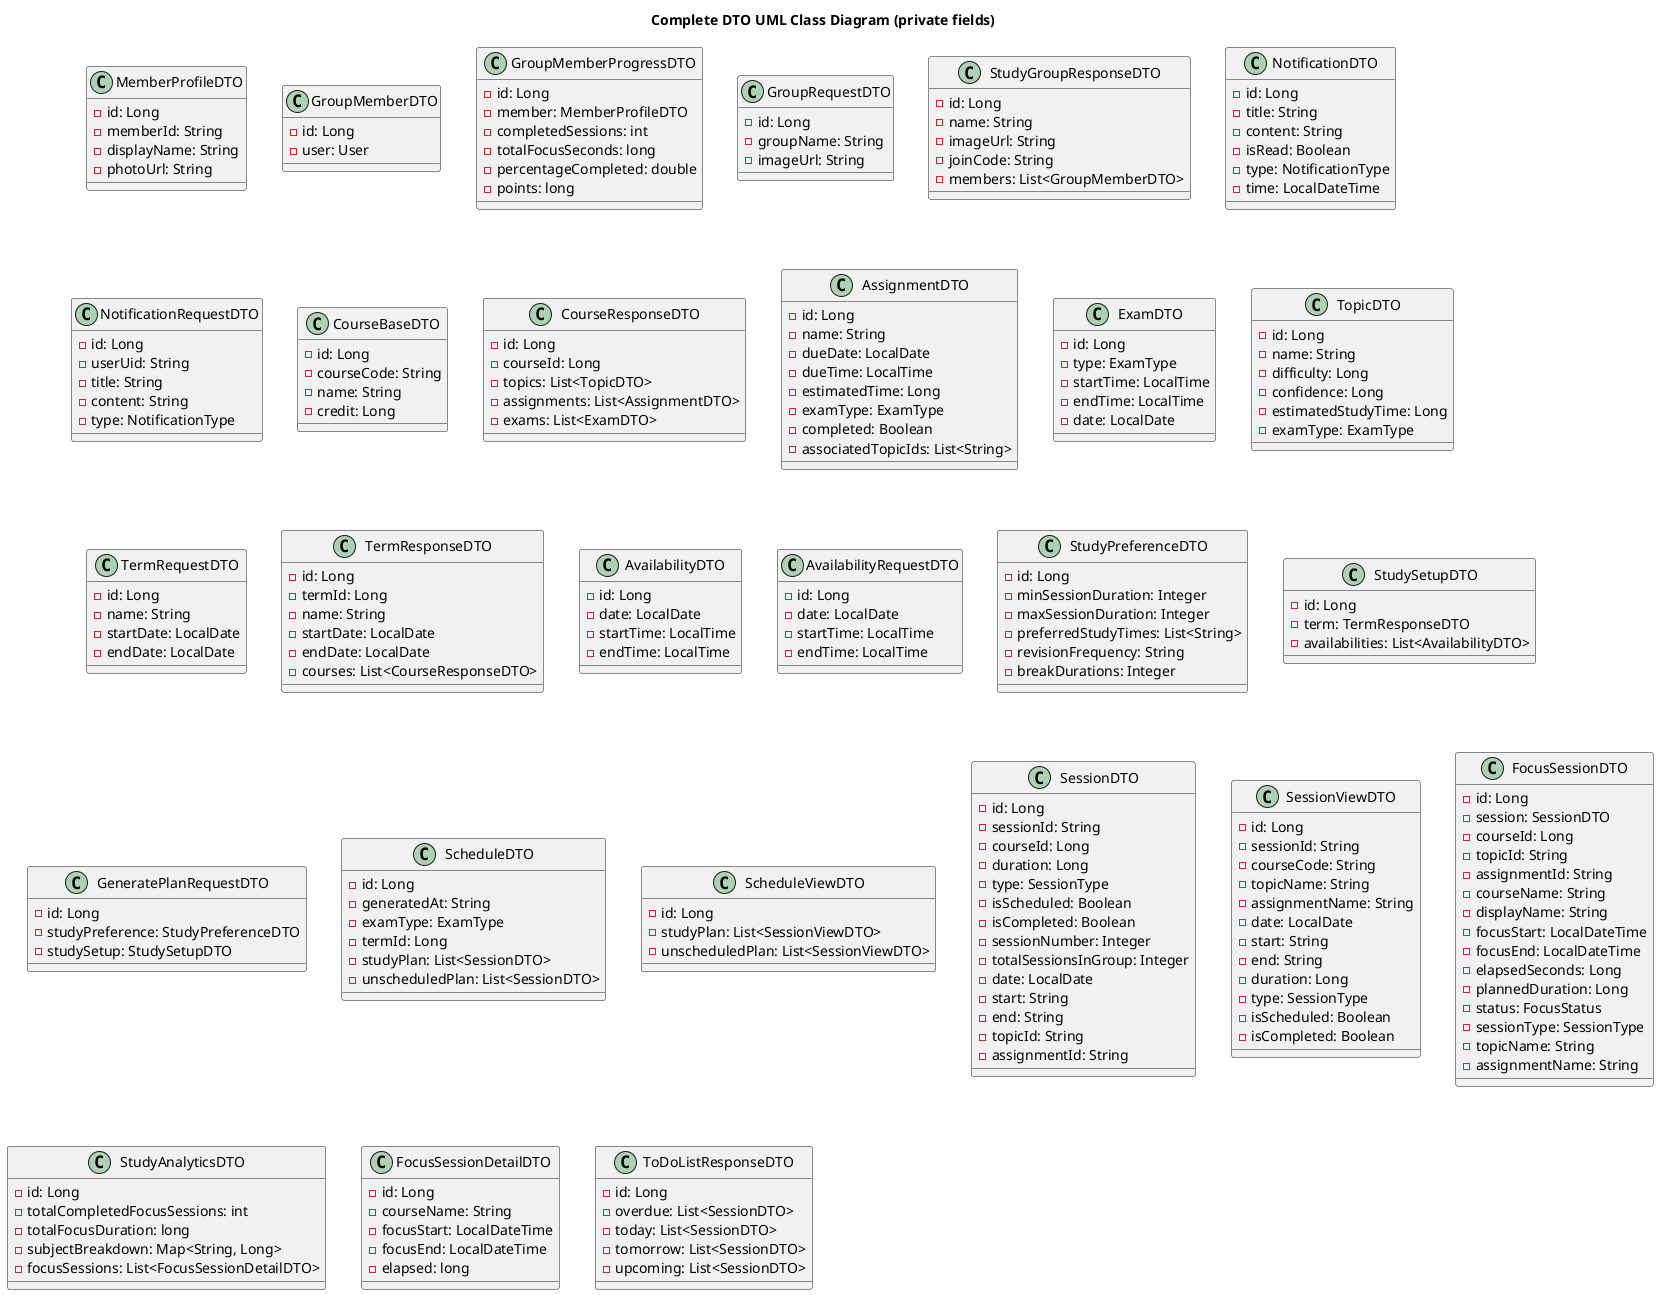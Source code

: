 @startuml
title Complete DTO UML Class Diagram (private fields)

class MemberProfileDTO {
    - id: Long
    - memberId: String
    - displayName: String
    - photoUrl: String
}

class GroupMemberDTO {
    - id: Long
    - user: User
}

class GroupMemberProgressDTO {
    - id: Long
    - member: MemberProfileDTO
    - completedSessions: int
    - totalFocusSeconds: long
    - percentageCompleted: double
    - points: long
}

class GroupRequestDTO {
    - id: Long
    - groupName: String
    - imageUrl: String
}

class StudyGroupResponseDTO {
    - id: Long
    - name: String
    - imageUrl: String
    - joinCode: String
    - members: List<GroupMemberDTO>
}

class NotificationDTO {
    - id: Long
    - title: String
    - content: String
    - isRead: Boolean
    - type: NotificationType
    - time: LocalDateTime
}

class NotificationRequestDTO {
    - id: Long
    - userUid: String
    - title: String
    - content: String
    - type: NotificationType
}

class CourseBaseDTO {
    - id: Long
    - courseCode: String
    - name: String
    - credit: Long
}

class CourseResponseDTO {
    - id: Long
    - courseId: Long
    - topics: List<TopicDTO>
    - assignments: List<AssignmentDTO>
    - exams: List<ExamDTO>
}

class AssignmentDTO {
    - id: Long
    - name: String
    - dueDate: LocalDate
    - dueTime: LocalTime
    - estimatedTime: Long
    - examType: ExamType
    - completed: Boolean
    - associatedTopicIds: List<String>
}

class ExamDTO {
    - id: Long
    - type: ExamType
    - startTime: LocalTime
    - endTime: LocalTime
    - date: LocalDate
}

class TopicDTO {
    - id: Long
    - name: String
    - difficulty: Long
    - confidence: Long
    - estimatedStudyTime: Long
    - examType: ExamType
}

class TermRequestDTO {
    - id: Long
    - name: String
    - startDate: LocalDate
    - endDate: LocalDate
}

class TermResponseDTO {
    - id: Long
    - termId: Long
    - name: String
    - startDate: LocalDate
    - endDate: LocalDate
    - courses: List<CourseResponseDTO>
}

class AvailabilityDTO {
    - id: Long
    - date: LocalDate
    - startTime: LocalTime
    - endTime: LocalTime
}

class AvailabilityRequestDTO {
    - id: Long
    - date: LocalDate
    - startTime: LocalTime
    - endTime: LocalTime
}

class StudyPreferenceDTO {
    - id: Long
    - minSessionDuration: Integer
    - maxSessionDuration: Integer
    - preferredStudyTimes: List<String>
    - revisionFrequency: String
    - breakDurations: Integer
}

class StudySetupDTO {
    - id: Long
    - term: TermResponseDTO
    - availabilities: List<AvailabilityDTO>
}

class GeneratePlanRequestDTO {
    - id: Long
    - studyPreference: StudyPreferenceDTO
    - studySetup: StudySetupDTO
}

class ScheduleDTO {
    - id: Long
    - generatedAt: String
    - examType: ExamType
    - termId: Long
    - studyPlan: List<SessionDTO>
    - unscheduledPlan: List<SessionDTO>
}

class ScheduleViewDTO {
    - id: Long
    - studyPlan: List<SessionViewDTO>
    - unscheduledPlan: List<SessionViewDTO>
}

class SessionDTO {
    - id: Long
    - sessionId: String
    - courseId: Long
    - duration: Long
    - type: SessionType
    - isScheduled: Boolean
    - isCompleted: Boolean
    - sessionNumber: Integer
    - totalSessionsInGroup: Integer
    - date: LocalDate
    - start: String
    - end: String
    - topicId: String
    - assignmentId: String
}

class SessionViewDTO {
    - id: Long
    - sessionId: String
    - courseCode: String
    - topicName: String
    - assignmentName: String
    - date: LocalDate
    - start: String
    - end: String
    - duration: Long
    - type: SessionType
    - isScheduled: Boolean
    - isCompleted: Boolean
}

class FocusSessionDTO {
    - id: Long
    - session: SessionDTO
    - courseId: Long
    - topicId: String
    - assignmentId: String
    - courseName: String
    - displayName: String
    - focusStart: LocalDateTime
    - focusEnd: LocalDateTime
    - elapsedSeconds: Long
    - plannedDuration: Long
    - status: FocusStatus
    - sessionType: SessionType
    - topicName: String
    - assignmentName: String
}

class StudyAnalyticsDTO {
    - id: Long
    - totalCompletedFocusSessions: int
    - totalFocusDuration: long
    - subjectBreakdown: Map<String, Long>
    - focusSessions: List<FocusSessionDetailDTO>
}

class FocusSessionDetailDTO {
    - id: Long
    - courseName: String
    - focusStart: LocalDateTime
    - focusEnd: LocalDateTime
    - elapsed: long
}

class ToDoListResponseDTO {
    - id: Long
    - overdue: List<SessionDTO>
    - today: List<SessionDTO>
    - tomorrow: List<SessionDTO>
    - upcoming: List<SessionDTO>
}

@enduml
